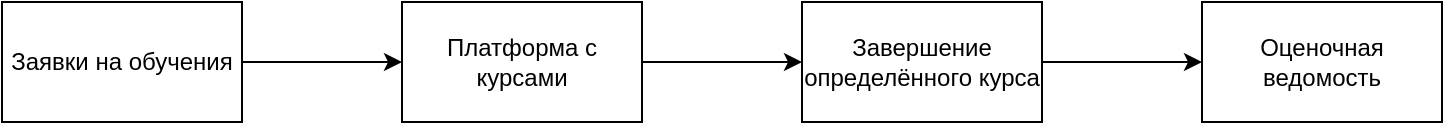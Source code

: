 <mxfile version="16.1.0" type="device"><diagram id="M_Z-ev9d8W2nZ6PZv0qq" name="Page-1"><mxGraphModel dx="1381" dy="764" grid="1" gridSize="10" guides="1" tooltips="1" connect="1" arrows="1" fold="1" page="1" pageScale="1" pageWidth="827" pageHeight="1169" math="0" shadow="0"><root><mxCell id="0"/><mxCell id="1" parent="0"/><mxCell id="n_FkjbLznvQa97lH-L7d-3" value="" style="edgeStyle=orthogonalEdgeStyle;rounded=0;orthogonalLoop=1;jettySize=auto;html=1;" edge="1" parent="1" source="n_FkjbLznvQa97lH-L7d-1" target="n_FkjbLznvQa97lH-L7d-2"><mxGeometry relative="1" as="geometry"/></mxCell><mxCell id="n_FkjbLznvQa97lH-L7d-1" value="Заявки на обучения" style="rounded=0;whiteSpace=wrap;html=1;" vertex="1" parent="1"><mxGeometry x="200" y="250" width="120" height="60" as="geometry"/></mxCell><mxCell id="n_FkjbLznvQa97lH-L7d-5" value="" style="edgeStyle=orthogonalEdgeStyle;rounded=0;orthogonalLoop=1;jettySize=auto;html=1;" edge="1" parent="1" source="n_FkjbLznvQa97lH-L7d-2" target="n_FkjbLznvQa97lH-L7d-4"><mxGeometry relative="1" as="geometry"/></mxCell><mxCell id="n_FkjbLznvQa97lH-L7d-2" value="Платформа с курсами" style="whiteSpace=wrap;html=1;rounded=0;" vertex="1" parent="1"><mxGeometry x="400" y="250" width="120" height="60" as="geometry"/></mxCell><mxCell id="n_FkjbLznvQa97lH-L7d-7" value="" style="edgeStyle=orthogonalEdgeStyle;rounded=0;orthogonalLoop=1;jettySize=auto;html=1;" edge="1" parent="1" source="n_FkjbLznvQa97lH-L7d-4" target="n_FkjbLznvQa97lH-L7d-6"><mxGeometry relative="1" as="geometry"/></mxCell><mxCell id="n_FkjbLznvQa97lH-L7d-4" value="Завершение определённого курса" style="whiteSpace=wrap;html=1;rounded=0;" vertex="1" parent="1"><mxGeometry x="600" y="250" width="120" height="60" as="geometry"/></mxCell><mxCell id="n_FkjbLznvQa97lH-L7d-6" value="Оценочная ведомость" style="whiteSpace=wrap;html=1;rounded=0;" vertex="1" parent="1"><mxGeometry x="800" y="250" width="120" height="60" as="geometry"/></mxCell></root></mxGraphModel></diagram></mxfile>